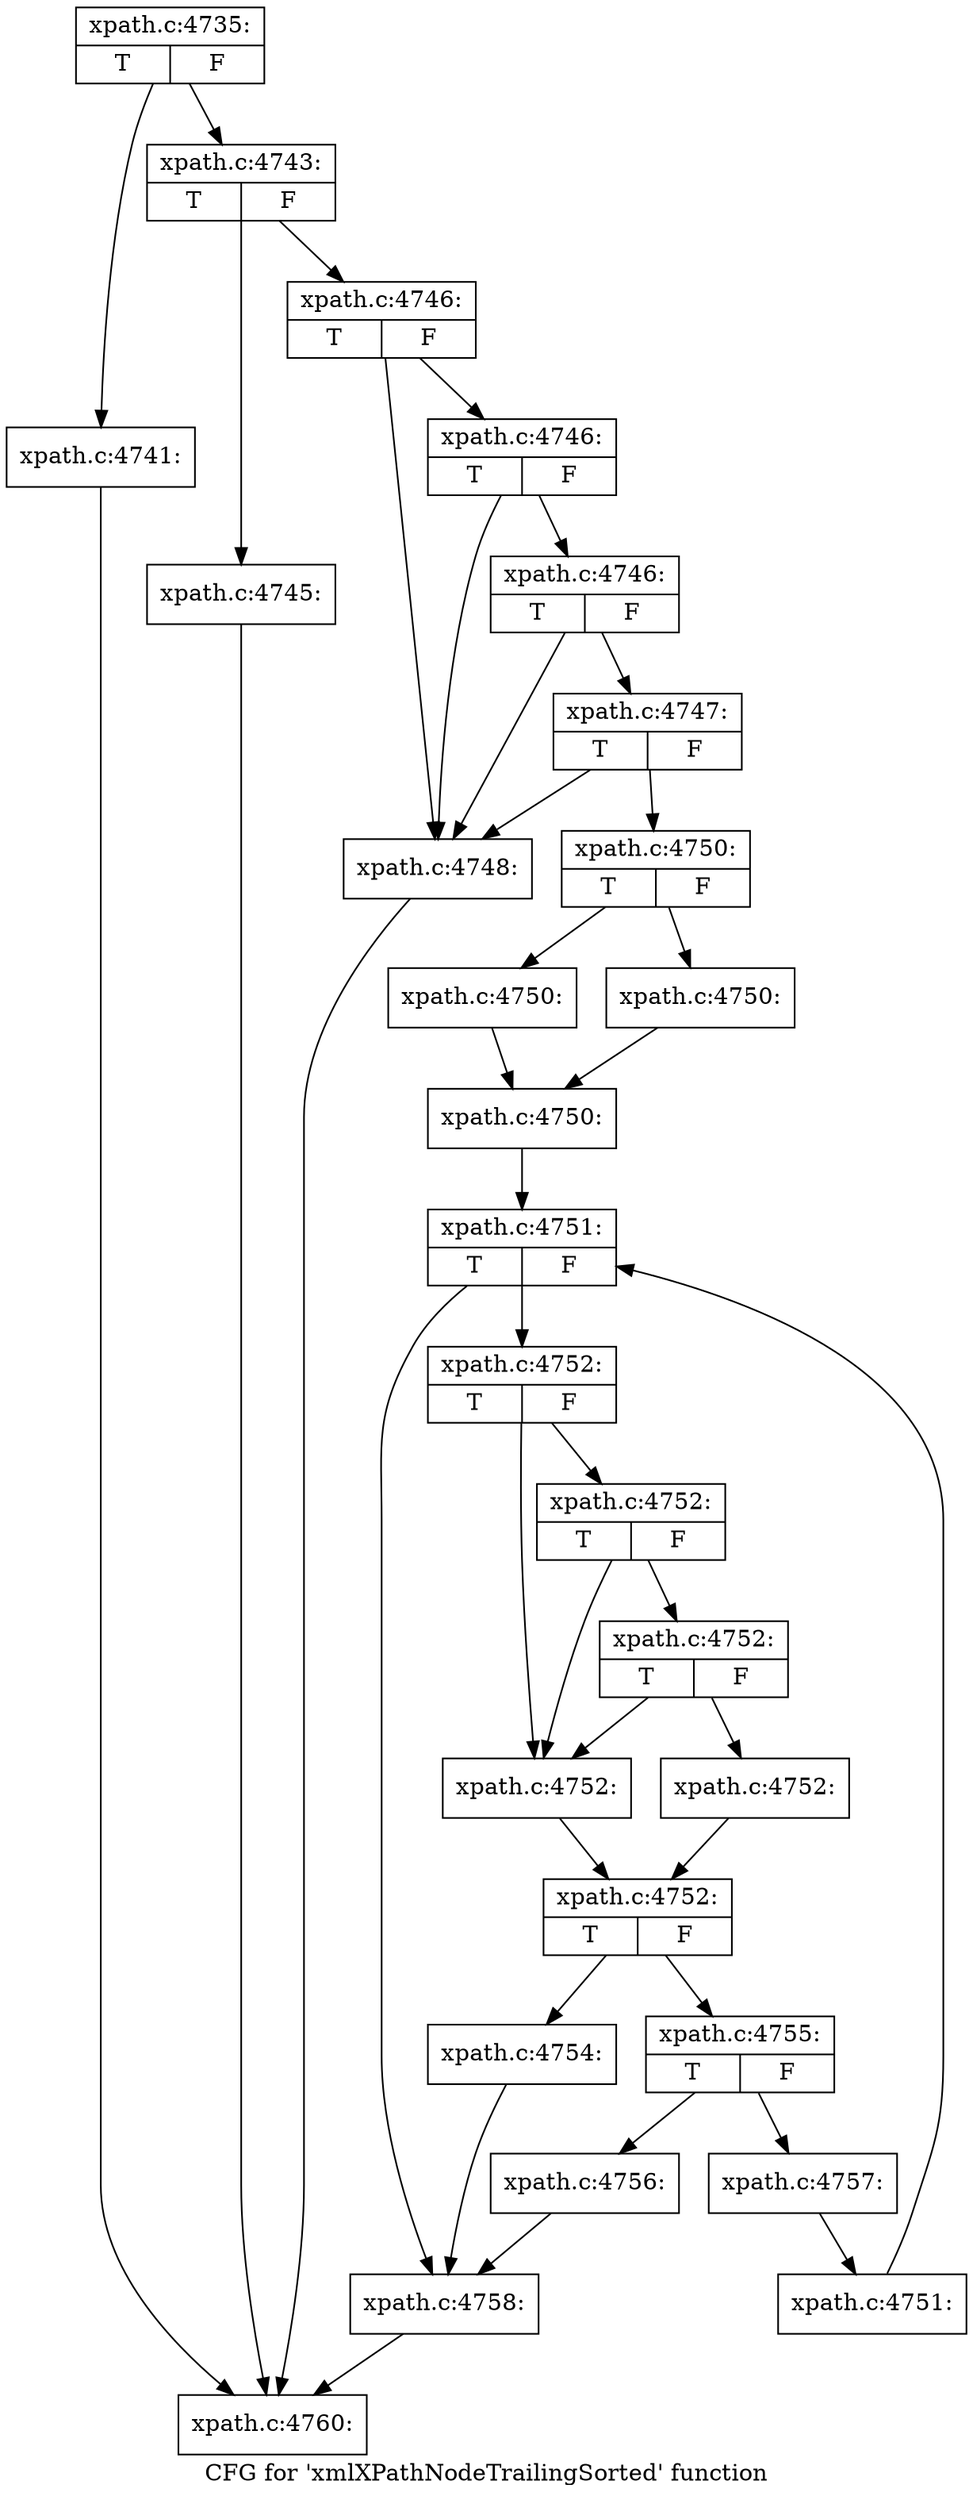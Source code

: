 digraph "CFG for 'xmlXPathNodeTrailingSorted' function" {
	label="CFG for 'xmlXPathNodeTrailingSorted' function";

	Node0x4858030 [shape=record,label="{xpath.c:4735:|{<s0>T|<s1>F}}"];
	Node0x4858030 -> Node0x48593c0;
	Node0x4858030 -> Node0x4859410;
	Node0x48593c0 [shape=record,label="{xpath.c:4741:}"];
	Node0x48593c0 -> Node0x48582b0;
	Node0x4859410 [shape=record,label="{xpath.c:4743:|{<s0>T|<s1>F}}"];
	Node0x4859410 -> Node0x4859ad0;
	Node0x4859410 -> Node0x4859b20;
	Node0x4859ad0 [shape=record,label="{xpath.c:4745:}"];
	Node0x4859ad0 -> Node0x48582b0;
	Node0x4859b20 [shape=record,label="{xpath.c:4746:|{<s0>T|<s1>F}}"];
	Node0x4859b20 -> Node0x485a010;
	Node0x4859b20 -> Node0x485a1b0;
	Node0x485a1b0 [shape=record,label="{xpath.c:4746:|{<s0>T|<s1>F}}"];
	Node0x485a1b0 -> Node0x485a010;
	Node0x485a1b0 -> Node0x485a130;
	Node0x485a130 [shape=record,label="{xpath.c:4746:|{<s0>T|<s1>F}}"];
	Node0x485a130 -> Node0x485a010;
	Node0x485a130 -> Node0x485a0b0;
	Node0x485a0b0 [shape=record,label="{xpath.c:4747:|{<s0>T|<s1>F}}"];
	Node0x485a0b0 -> Node0x485a060;
	Node0x485a0b0 -> Node0x485a010;
	Node0x485a010 [shape=record,label="{xpath.c:4748:}"];
	Node0x485a010 -> Node0x48582b0;
	Node0x485a060 [shape=record,label="{xpath.c:4750:|{<s0>T|<s1>F}}"];
	Node0x485a060 -> Node0x485ae10;
	Node0x485a060 -> Node0x485ae60;
	Node0x485ae10 [shape=record,label="{xpath.c:4750:}"];
	Node0x485ae10 -> Node0x485aeb0;
	Node0x485ae60 [shape=record,label="{xpath.c:4750:}"];
	Node0x485ae60 -> Node0x485aeb0;
	Node0x485aeb0 [shape=record,label="{xpath.c:4750:}"];
	Node0x485aeb0 -> Node0x47985d0;
	Node0x47985d0 [shape=record,label="{xpath.c:4751:|{<s0>T|<s1>F}}"];
	Node0x47985d0 -> Node0x47988b0;
	Node0x47985d0 -> Node0x485b3f0;
	Node0x47988b0 [shape=record,label="{xpath.c:4752:|{<s0>T|<s1>F}}"];
	Node0x47988b0 -> Node0x4798d20;
	Node0x47988b0 -> Node0x4798c30;
	Node0x4798d20 [shape=record,label="{xpath.c:4752:|{<s0>T|<s1>F}}"];
	Node0x4798d20 -> Node0x4798cd0;
	Node0x4798d20 -> Node0x4798c30;
	Node0x4798cd0 [shape=record,label="{xpath.c:4752:|{<s0>T|<s1>F}}"];
	Node0x4798cd0 -> Node0x4798be0;
	Node0x4798cd0 -> Node0x4798c30;
	Node0x4798be0 [shape=record,label="{xpath.c:4752:}"];
	Node0x4798be0 -> Node0x4798c80;
	Node0x4798c30 [shape=record,label="{xpath.c:4752:}"];
	Node0x4798c30 -> Node0x4798c80;
	Node0x4798c80 [shape=record,label="{xpath.c:4752:|{<s0>T|<s1>F}}"];
	Node0x4798c80 -> Node0x485d900;
	Node0x4798c80 -> Node0x485d950;
	Node0x485d900 [shape=record,label="{xpath.c:4754:}"];
	Node0x485d900 -> Node0x485b3f0;
	Node0x485d950 [shape=record,label="{xpath.c:4755:|{<s0>T|<s1>F}}"];
	Node0x485d950 -> Node0x485dd60;
	Node0x485d950 -> Node0x485ddb0;
	Node0x485dd60 [shape=record,label="{xpath.c:4756:}"];
	Node0x485dd60 -> Node0x485b3f0;
	Node0x485ddb0 [shape=record,label="{xpath.c:4757:}"];
	Node0x485ddb0 -> Node0x4798820;
	Node0x4798820 [shape=record,label="{xpath.c:4751:}"];
	Node0x4798820 -> Node0x47985d0;
	Node0x485b3f0 [shape=record,label="{xpath.c:4758:}"];
	Node0x485b3f0 -> Node0x48582b0;
	Node0x48582b0 [shape=record,label="{xpath.c:4760:}"];
}
